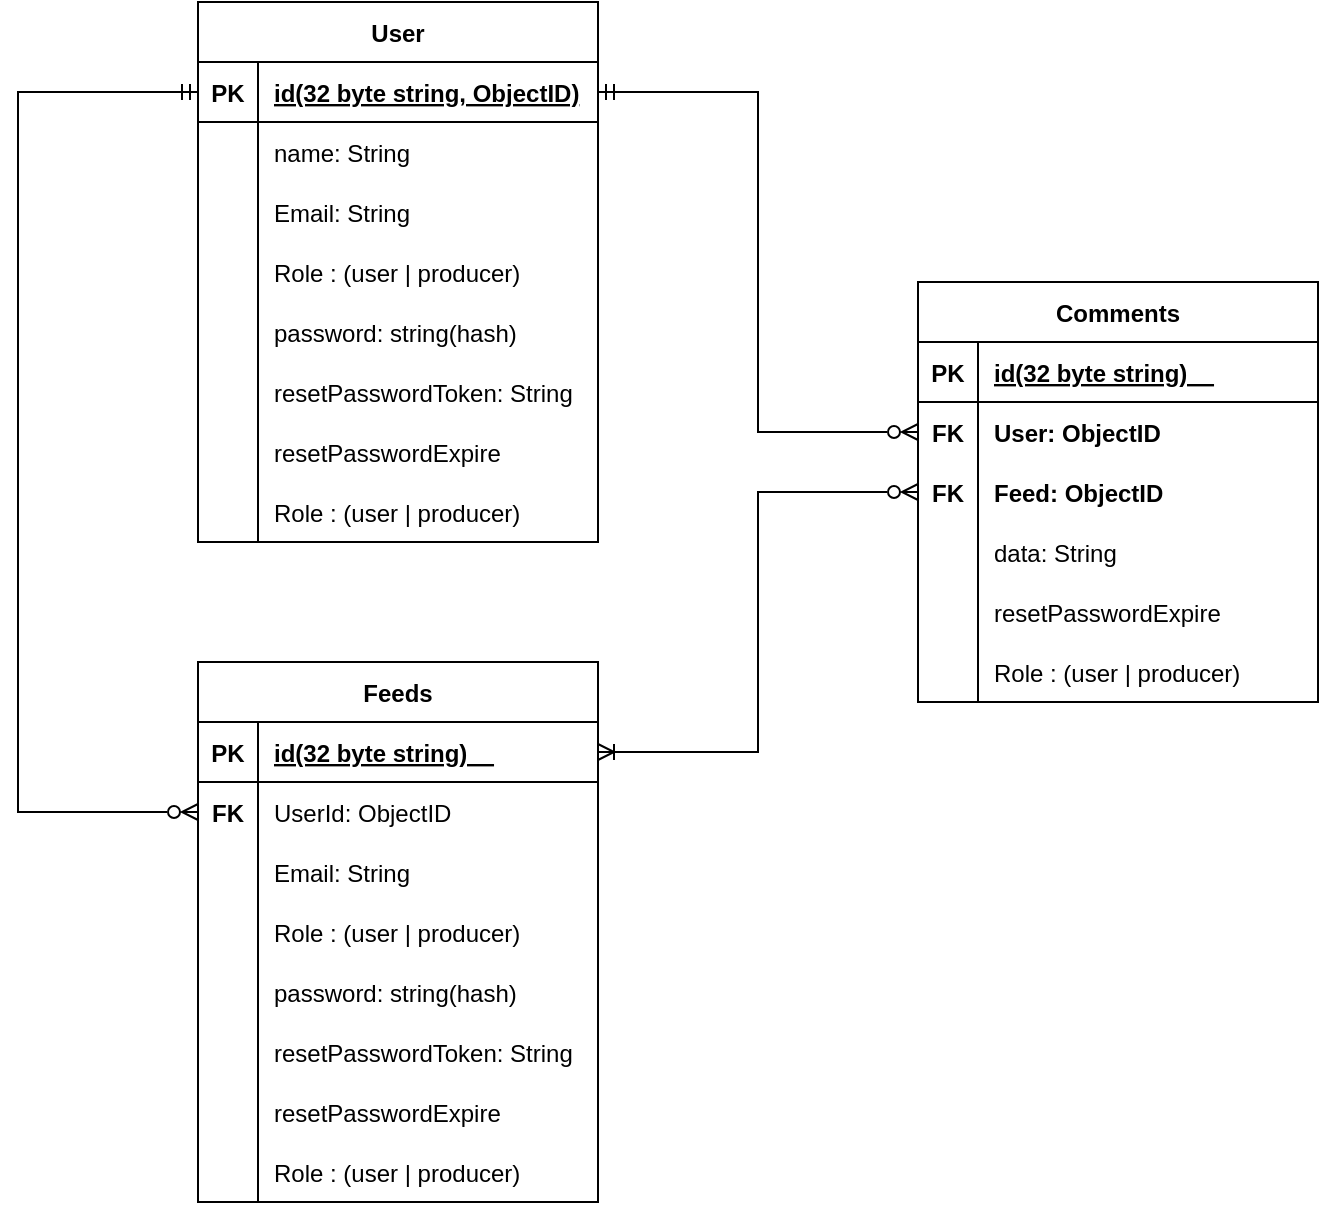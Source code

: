 <mxfile version="20.6.2" type="device"><diagram id="DR4GYUND_s31F5Vb2n6t" name="Page-1"><mxGraphModel dx="1406" dy="866" grid="1" gridSize="10" guides="1" tooltips="1" connect="1" arrows="1" fold="1" page="1" pageScale="1" pageWidth="850" pageHeight="1100" math="0" shadow="0"><root><mxCell id="0"/><mxCell id="1" parent="0"/><mxCell id="K4fwANDvN_yAcbvZe2t2-1" value="User" style="shape=table;startSize=30;container=1;collapsible=1;childLayout=tableLayout;fixedRows=1;rowLines=0;fontStyle=1;align=center;resizeLast=1;" parent="1" vertex="1"><mxGeometry x="140" y="190" width="200" height="270" as="geometry"/></mxCell><mxCell id="K4fwANDvN_yAcbvZe2t2-2" value="" style="shape=tableRow;horizontal=0;startSize=0;swimlaneHead=0;swimlaneBody=0;fillColor=none;collapsible=0;dropTarget=0;points=[[0,0.5],[1,0.5]];portConstraint=eastwest;top=0;left=0;right=0;bottom=1;" parent="K4fwANDvN_yAcbvZe2t2-1" vertex="1"><mxGeometry y="30" width="200" height="30" as="geometry"/></mxCell><mxCell id="K4fwANDvN_yAcbvZe2t2-3" value="PK" style="shape=partialRectangle;connectable=0;fillColor=none;top=0;left=0;bottom=0;right=0;fontStyle=1;overflow=hidden;" parent="K4fwANDvN_yAcbvZe2t2-2" vertex="1"><mxGeometry width="30" height="30" as="geometry"><mxRectangle width="30" height="30" as="alternateBounds"/></mxGeometry></mxCell><mxCell id="K4fwANDvN_yAcbvZe2t2-4" value="id(32 byte string, ObjectID)" style="shape=partialRectangle;connectable=0;fillColor=none;top=0;left=0;bottom=0;right=0;align=left;spacingLeft=6;fontStyle=5;overflow=hidden;" parent="K4fwANDvN_yAcbvZe2t2-2" vertex="1"><mxGeometry x="30" width="170" height="30" as="geometry"><mxRectangle width="170" height="30" as="alternateBounds"/></mxGeometry></mxCell><mxCell id="K4fwANDvN_yAcbvZe2t2-5" value="" style="shape=tableRow;horizontal=0;startSize=0;swimlaneHead=0;swimlaneBody=0;fillColor=none;collapsible=0;dropTarget=0;points=[[0,0.5],[1,0.5]];portConstraint=eastwest;top=0;left=0;right=0;bottom=0;" parent="K4fwANDvN_yAcbvZe2t2-1" vertex="1"><mxGeometry y="60" width="200" height="30" as="geometry"/></mxCell><mxCell id="K4fwANDvN_yAcbvZe2t2-6" value="" style="shape=partialRectangle;connectable=0;fillColor=none;top=0;left=0;bottom=0;right=0;editable=1;overflow=hidden;" parent="K4fwANDvN_yAcbvZe2t2-5" vertex="1"><mxGeometry width="30" height="30" as="geometry"><mxRectangle width="30" height="30" as="alternateBounds"/></mxGeometry></mxCell><mxCell id="K4fwANDvN_yAcbvZe2t2-7" value="name: String " style="shape=partialRectangle;connectable=0;fillColor=none;top=0;left=0;bottom=0;right=0;align=left;spacingLeft=6;overflow=hidden;" parent="K4fwANDvN_yAcbvZe2t2-5" vertex="1"><mxGeometry x="30" width="170" height="30" as="geometry"><mxRectangle width="170" height="30" as="alternateBounds"/></mxGeometry></mxCell><mxCell id="K4fwANDvN_yAcbvZe2t2-8" value="" style="shape=tableRow;horizontal=0;startSize=0;swimlaneHead=0;swimlaneBody=0;fillColor=none;collapsible=0;dropTarget=0;points=[[0,0.5],[1,0.5]];portConstraint=eastwest;top=0;left=0;right=0;bottom=0;" parent="K4fwANDvN_yAcbvZe2t2-1" vertex="1"><mxGeometry y="90" width="200" height="30" as="geometry"/></mxCell><mxCell id="K4fwANDvN_yAcbvZe2t2-9" value="" style="shape=partialRectangle;connectable=0;fillColor=none;top=0;left=0;bottom=0;right=0;editable=1;overflow=hidden;" parent="K4fwANDvN_yAcbvZe2t2-8" vertex="1"><mxGeometry width="30" height="30" as="geometry"><mxRectangle width="30" height="30" as="alternateBounds"/></mxGeometry></mxCell><mxCell id="K4fwANDvN_yAcbvZe2t2-10" value="Email: String" style="shape=partialRectangle;connectable=0;fillColor=none;top=0;left=0;bottom=0;right=0;align=left;spacingLeft=6;overflow=hidden;" parent="K4fwANDvN_yAcbvZe2t2-8" vertex="1"><mxGeometry x="30" width="170" height="30" as="geometry"><mxRectangle width="170" height="30" as="alternateBounds"/></mxGeometry></mxCell><mxCell id="K4fwANDvN_yAcbvZe2t2-11" value="" style="shape=tableRow;horizontal=0;startSize=0;swimlaneHead=0;swimlaneBody=0;fillColor=none;collapsible=0;dropTarget=0;points=[[0,0.5],[1,0.5]];portConstraint=eastwest;top=0;left=0;right=0;bottom=0;" parent="K4fwANDvN_yAcbvZe2t2-1" vertex="1"><mxGeometry y="120" width="200" height="30" as="geometry"/></mxCell><mxCell id="K4fwANDvN_yAcbvZe2t2-12" value="" style="shape=partialRectangle;connectable=0;fillColor=none;top=0;left=0;bottom=0;right=0;editable=1;overflow=hidden;" parent="K4fwANDvN_yAcbvZe2t2-11" vertex="1"><mxGeometry width="30" height="30" as="geometry"><mxRectangle width="30" height="30" as="alternateBounds"/></mxGeometry></mxCell><mxCell id="K4fwANDvN_yAcbvZe2t2-13" value="Role : (user | producer)" style="shape=partialRectangle;connectable=0;fillColor=none;top=0;left=0;bottom=0;right=0;align=left;spacingLeft=6;overflow=hidden;" parent="K4fwANDvN_yAcbvZe2t2-11" vertex="1"><mxGeometry x="30" width="170" height="30" as="geometry"><mxRectangle width="170" height="30" as="alternateBounds"/></mxGeometry></mxCell><mxCell id="K4fwANDvN_yAcbvZe2t2-27" value="" style="shape=tableRow;horizontal=0;startSize=0;swimlaneHead=0;swimlaneBody=0;fillColor=none;collapsible=0;dropTarget=0;points=[[0,0.5],[1,0.5]];portConstraint=eastwest;top=0;left=0;right=0;bottom=0;" parent="K4fwANDvN_yAcbvZe2t2-1" vertex="1"><mxGeometry y="150" width="200" height="30" as="geometry"/></mxCell><mxCell id="K4fwANDvN_yAcbvZe2t2-28" value="" style="shape=partialRectangle;connectable=0;fillColor=none;top=0;left=0;bottom=0;right=0;editable=1;overflow=hidden;" parent="K4fwANDvN_yAcbvZe2t2-27" vertex="1"><mxGeometry width="30" height="30" as="geometry"><mxRectangle width="30" height="30" as="alternateBounds"/></mxGeometry></mxCell><mxCell id="K4fwANDvN_yAcbvZe2t2-29" value="password: string(hash)" style="shape=partialRectangle;connectable=0;fillColor=none;top=0;left=0;bottom=0;right=0;align=left;spacingLeft=6;overflow=hidden;" parent="K4fwANDvN_yAcbvZe2t2-27" vertex="1"><mxGeometry x="30" width="170" height="30" as="geometry"><mxRectangle width="170" height="30" as="alternateBounds"/></mxGeometry></mxCell><mxCell id="K4fwANDvN_yAcbvZe2t2-30" value="" style="shape=tableRow;horizontal=0;startSize=0;swimlaneHead=0;swimlaneBody=0;fillColor=none;collapsible=0;dropTarget=0;points=[[0,0.5],[1,0.5]];portConstraint=eastwest;top=0;left=0;right=0;bottom=0;" parent="K4fwANDvN_yAcbvZe2t2-1" vertex="1"><mxGeometry y="180" width="200" height="30" as="geometry"/></mxCell><mxCell id="K4fwANDvN_yAcbvZe2t2-31" value="" style="shape=partialRectangle;connectable=0;fillColor=none;top=0;left=0;bottom=0;right=0;editable=1;overflow=hidden;" parent="K4fwANDvN_yAcbvZe2t2-30" vertex="1"><mxGeometry width="30" height="30" as="geometry"><mxRectangle width="30" height="30" as="alternateBounds"/></mxGeometry></mxCell><mxCell id="K4fwANDvN_yAcbvZe2t2-32" value="resetPasswordToken: String" style="shape=partialRectangle;connectable=0;fillColor=none;top=0;left=0;bottom=0;right=0;align=left;spacingLeft=6;overflow=hidden;" parent="K4fwANDvN_yAcbvZe2t2-30" vertex="1"><mxGeometry x="30" width="170" height="30" as="geometry"><mxRectangle width="170" height="30" as="alternateBounds"/></mxGeometry></mxCell><mxCell id="K4fwANDvN_yAcbvZe2t2-33" value="" style="shape=tableRow;horizontal=0;startSize=0;swimlaneHead=0;swimlaneBody=0;fillColor=none;collapsible=0;dropTarget=0;points=[[0,0.5],[1,0.5]];portConstraint=eastwest;top=0;left=0;right=0;bottom=0;" parent="K4fwANDvN_yAcbvZe2t2-1" vertex="1"><mxGeometry y="210" width="200" height="30" as="geometry"/></mxCell><mxCell id="K4fwANDvN_yAcbvZe2t2-34" value="" style="shape=partialRectangle;connectable=0;fillColor=none;top=0;left=0;bottom=0;right=0;editable=1;overflow=hidden;" parent="K4fwANDvN_yAcbvZe2t2-33" vertex="1"><mxGeometry width="30" height="30" as="geometry"><mxRectangle width="30" height="30" as="alternateBounds"/></mxGeometry></mxCell><mxCell id="K4fwANDvN_yAcbvZe2t2-35" value="resetPasswordExpire" style="shape=partialRectangle;connectable=0;fillColor=none;top=0;left=0;bottom=0;right=0;align=left;spacingLeft=6;overflow=hidden;fontColor=#000000;" parent="K4fwANDvN_yAcbvZe2t2-33" vertex="1"><mxGeometry x="30" width="170" height="30" as="geometry"><mxRectangle width="170" height="30" as="alternateBounds"/></mxGeometry></mxCell><mxCell id="K4fwANDvN_yAcbvZe2t2-36" value="" style="shape=tableRow;horizontal=0;startSize=0;swimlaneHead=0;swimlaneBody=0;fillColor=none;collapsible=0;dropTarget=0;points=[[0,0.5],[1,0.5]];portConstraint=eastwest;top=0;left=0;right=0;bottom=0;" parent="K4fwANDvN_yAcbvZe2t2-1" vertex="1"><mxGeometry y="240" width="200" height="30" as="geometry"/></mxCell><mxCell id="K4fwANDvN_yAcbvZe2t2-37" value="" style="shape=partialRectangle;connectable=0;fillColor=none;top=0;left=0;bottom=0;right=0;editable=1;overflow=hidden;" parent="K4fwANDvN_yAcbvZe2t2-36" vertex="1"><mxGeometry width="30" height="30" as="geometry"><mxRectangle width="30" height="30" as="alternateBounds"/></mxGeometry></mxCell><mxCell id="K4fwANDvN_yAcbvZe2t2-38" value="Role : (user | producer)" style="shape=partialRectangle;connectable=0;fillColor=none;top=0;left=0;bottom=0;right=0;align=left;spacingLeft=6;overflow=hidden;" parent="K4fwANDvN_yAcbvZe2t2-36" vertex="1"><mxGeometry x="30" width="170" height="30" as="geometry"><mxRectangle width="170" height="30" as="alternateBounds"/></mxGeometry></mxCell><mxCell id="K4fwANDvN_yAcbvZe2t2-39" value="Comments" style="shape=table;startSize=30;container=1;collapsible=1;childLayout=tableLayout;fixedRows=1;rowLines=0;fontStyle=1;align=center;resizeLast=1;" parent="1" vertex="1"><mxGeometry x="500" y="330" width="200" height="210" as="geometry"/></mxCell><mxCell id="K4fwANDvN_yAcbvZe2t2-40" value="" style="shape=tableRow;horizontal=0;startSize=0;swimlaneHead=0;swimlaneBody=0;fillColor=none;collapsible=0;dropTarget=0;points=[[0,0.5],[1,0.5]];portConstraint=eastwest;top=0;left=0;right=0;bottom=1;" parent="K4fwANDvN_yAcbvZe2t2-39" vertex="1"><mxGeometry y="30" width="200" height="30" as="geometry"/></mxCell><mxCell id="K4fwANDvN_yAcbvZe2t2-41" value="PK" style="shape=partialRectangle;connectable=0;fillColor=none;top=0;left=0;bottom=0;right=0;fontStyle=1;overflow=hidden;" parent="K4fwANDvN_yAcbvZe2t2-40" vertex="1"><mxGeometry width="30" height="30" as="geometry"><mxRectangle width="30" height="30" as="alternateBounds"/></mxGeometry></mxCell><mxCell id="K4fwANDvN_yAcbvZe2t2-42" value="id(32 byte string)    " style="shape=partialRectangle;connectable=0;fillColor=none;top=0;left=0;bottom=0;right=0;align=left;spacingLeft=6;fontStyle=5;overflow=hidden;" parent="K4fwANDvN_yAcbvZe2t2-40" vertex="1"><mxGeometry x="30" width="170" height="30" as="geometry"><mxRectangle width="170" height="30" as="alternateBounds"/></mxGeometry></mxCell><mxCell id="K4fwANDvN_yAcbvZe2t2-46" value="" style="shape=tableRow;horizontal=0;startSize=0;swimlaneHead=0;swimlaneBody=0;fillColor=none;collapsible=0;dropTarget=0;points=[[0,0.5],[1,0.5]];portConstraint=eastwest;top=0;left=0;right=0;bottom=0;" parent="K4fwANDvN_yAcbvZe2t2-39" vertex="1"><mxGeometry y="60" width="200" height="30" as="geometry"/></mxCell><mxCell id="K4fwANDvN_yAcbvZe2t2-47" value="FK" style="shape=partialRectangle;connectable=0;fillColor=none;top=0;left=0;bottom=0;right=0;editable=1;overflow=hidden;fontStyle=1" parent="K4fwANDvN_yAcbvZe2t2-46" vertex="1"><mxGeometry width="30" height="30" as="geometry"><mxRectangle width="30" height="30" as="alternateBounds"/></mxGeometry></mxCell><mxCell id="K4fwANDvN_yAcbvZe2t2-48" value="User: ObjectID" style="shape=partialRectangle;connectable=0;fillColor=none;top=0;left=0;bottom=0;right=0;align=left;spacingLeft=6;overflow=hidden;fontStyle=1" parent="K4fwANDvN_yAcbvZe2t2-46" vertex="1"><mxGeometry x="30" width="170" height="30" as="geometry"><mxRectangle width="170" height="30" as="alternateBounds"/></mxGeometry></mxCell><mxCell id="K4fwANDvN_yAcbvZe2t2-43" value="" style="shape=tableRow;horizontal=0;startSize=0;swimlaneHead=0;swimlaneBody=0;fillColor=none;collapsible=0;dropTarget=0;points=[[0,0.5],[1,0.5]];portConstraint=eastwest;top=0;left=0;right=0;bottom=0;" parent="K4fwANDvN_yAcbvZe2t2-39" vertex="1"><mxGeometry y="90" width="200" height="30" as="geometry"/></mxCell><mxCell id="K4fwANDvN_yAcbvZe2t2-44" value="FK" style="shape=partialRectangle;connectable=0;fillColor=none;top=0;left=0;bottom=0;right=0;editable=1;overflow=hidden;fontStyle=1" parent="K4fwANDvN_yAcbvZe2t2-43" vertex="1"><mxGeometry width="30" height="30" as="geometry"><mxRectangle width="30" height="30" as="alternateBounds"/></mxGeometry></mxCell><mxCell id="K4fwANDvN_yAcbvZe2t2-45" value="Feed: ObjectID" style="shape=partialRectangle;connectable=0;fillColor=none;top=0;left=0;bottom=0;right=0;align=left;spacingLeft=6;overflow=hidden;fontStyle=1" parent="K4fwANDvN_yAcbvZe2t2-43" vertex="1"><mxGeometry x="30" width="170" height="30" as="geometry"><mxRectangle width="170" height="30" as="alternateBounds"/></mxGeometry></mxCell><mxCell id="K4fwANDvN_yAcbvZe2t2-55" value="" style="shape=tableRow;horizontal=0;startSize=0;swimlaneHead=0;swimlaneBody=0;fillColor=none;collapsible=0;dropTarget=0;points=[[0,0.5],[1,0.5]];portConstraint=eastwest;top=0;left=0;right=0;bottom=0;" parent="K4fwANDvN_yAcbvZe2t2-39" vertex="1"><mxGeometry y="120" width="200" height="30" as="geometry"/></mxCell><mxCell id="K4fwANDvN_yAcbvZe2t2-56" value="" style="shape=partialRectangle;connectable=0;fillColor=none;top=0;left=0;bottom=0;right=0;editable=1;overflow=hidden;" parent="K4fwANDvN_yAcbvZe2t2-55" vertex="1"><mxGeometry width="30" height="30" as="geometry"><mxRectangle width="30" height="30" as="alternateBounds"/></mxGeometry></mxCell><mxCell id="K4fwANDvN_yAcbvZe2t2-57" value="data: String" style="shape=partialRectangle;connectable=0;fillColor=none;top=0;left=0;bottom=0;right=0;align=left;spacingLeft=6;overflow=hidden;" parent="K4fwANDvN_yAcbvZe2t2-55" vertex="1"><mxGeometry x="30" width="170" height="30" as="geometry"><mxRectangle width="170" height="30" as="alternateBounds"/></mxGeometry></mxCell><mxCell id="K4fwANDvN_yAcbvZe2t2-58" value="" style="shape=tableRow;horizontal=0;startSize=0;swimlaneHead=0;swimlaneBody=0;fillColor=none;collapsible=0;dropTarget=0;points=[[0,0.5],[1,0.5]];portConstraint=eastwest;top=0;left=0;right=0;bottom=0;" parent="K4fwANDvN_yAcbvZe2t2-39" vertex="1"><mxGeometry y="150" width="200" height="30" as="geometry"/></mxCell><mxCell id="K4fwANDvN_yAcbvZe2t2-59" value="" style="shape=partialRectangle;connectable=0;fillColor=none;top=0;left=0;bottom=0;right=0;editable=1;overflow=hidden;" parent="K4fwANDvN_yAcbvZe2t2-58" vertex="1"><mxGeometry width="30" height="30" as="geometry"><mxRectangle width="30" height="30" as="alternateBounds"/></mxGeometry></mxCell><mxCell id="K4fwANDvN_yAcbvZe2t2-60" value="resetPasswordExpire" style="shape=partialRectangle;connectable=0;fillColor=none;top=0;left=0;bottom=0;right=0;align=left;spacingLeft=6;overflow=hidden;fontColor=#000000;" parent="K4fwANDvN_yAcbvZe2t2-58" vertex="1"><mxGeometry x="30" width="170" height="30" as="geometry"><mxRectangle width="170" height="30" as="alternateBounds"/></mxGeometry></mxCell><mxCell id="K4fwANDvN_yAcbvZe2t2-61" value="" style="shape=tableRow;horizontal=0;startSize=0;swimlaneHead=0;swimlaneBody=0;fillColor=none;collapsible=0;dropTarget=0;points=[[0,0.5],[1,0.5]];portConstraint=eastwest;top=0;left=0;right=0;bottom=0;" parent="K4fwANDvN_yAcbvZe2t2-39" vertex="1"><mxGeometry y="180" width="200" height="30" as="geometry"/></mxCell><mxCell id="K4fwANDvN_yAcbvZe2t2-62" value="" style="shape=partialRectangle;connectable=0;fillColor=none;top=0;left=0;bottom=0;right=0;editable=1;overflow=hidden;" parent="K4fwANDvN_yAcbvZe2t2-61" vertex="1"><mxGeometry width="30" height="30" as="geometry"><mxRectangle width="30" height="30" as="alternateBounds"/></mxGeometry></mxCell><mxCell id="K4fwANDvN_yAcbvZe2t2-63" value="Role : (user | producer)" style="shape=partialRectangle;connectable=0;fillColor=none;top=0;left=0;bottom=0;right=0;align=left;spacingLeft=6;overflow=hidden;" parent="K4fwANDvN_yAcbvZe2t2-61" vertex="1"><mxGeometry x="30" width="170" height="30" as="geometry"><mxRectangle width="170" height="30" as="alternateBounds"/></mxGeometry></mxCell><mxCell id="K4fwANDvN_yAcbvZe2t2-64" value="Feeds" style="shape=table;startSize=30;container=1;collapsible=1;childLayout=tableLayout;fixedRows=1;rowLines=0;fontStyle=1;align=center;resizeLast=1;" parent="1" vertex="1"><mxGeometry x="140" y="520" width="200" height="270" as="geometry"/></mxCell><mxCell id="K4fwANDvN_yAcbvZe2t2-65" value="" style="shape=tableRow;horizontal=0;startSize=0;swimlaneHead=0;swimlaneBody=0;fillColor=none;collapsible=0;dropTarget=0;points=[[0,0.5],[1,0.5]];portConstraint=eastwest;top=0;left=0;right=0;bottom=1;" parent="K4fwANDvN_yAcbvZe2t2-64" vertex="1"><mxGeometry y="30" width="200" height="30" as="geometry"/></mxCell><mxCell id="K4fwANDvN_yAcbvZe2t2-66" value="PK" style="shape=partialRectangle;connectable=0;fillColor=none;top=0;left=0;bottom=0;right=0;fontStyle=1;overflow=hidden;" parent="K4fwANDvN_yAcbvZe2t2-65" vertex="1"><mxGeometry width="30" height="30" as="geometry"><mxRectangle width="30" height="30" as="alternateBounds"/></mxGeometry></mxCell><mxCell id="K4fwANDvN_yAcbvZe2t2-67" value="id(32 byte string)    " style="shape=partialRectangle;connectable=0;fillColor=none;top=0;left=0;bottom=0;right=0;align=left;spacingLeft=6;fontStyle=5;overflow=hidden;" parent="K4fwANDvN_yAcbvZe2t2-65" vertex="1"><mxGeometry x="30" width="170" height="30" as="geometry"><mxRectangle width="170" height="30" as="alternateBounds"/></mxGeometry></mxCell><mxCell id="K4fwANDvN_yAcbvZe2t2-68" value="" style="shape=tableRow;horizontal=0;startSize=0;swimlaneHead=0;swimlaneBody=0;fillColor=none;collapsible=0;dropTarget=0;points=[[0,0.5],[1,0.5]];portConstraint=eastwest;top=0;left=0;right=0;bottom=0;" parent="K4fwANDvN_yAcbvZe2t2-64" vertex="1"><mxGeometry y="60" width="200" height="30" as="geometry"/></mxCell><mxCell id="K4fwANDvN_yAcbvZe2t2-69" value="FK" style="shape=partialRectangle;connectable=0;fillColor=none;top=0;left=0;bottom=0;right=0;editable=1;overflow=hidden;fontStyle=1" parent="K4fwANDvN_yAcbvZe2t2-68" vertex="1"><mxGeometry width="30" height="30" as="geometry"><mxRectangle width="30" height="30" as="alternateBounds"/></mxGeometry></mxCell><mxCell id="K4fwANDvN_yAcbvZe2t2-70" value="UserId: ObjectID" style="shape=partialRectangle;connectable=0;fillColor=none;top=0;left=0;bottom=0;right=0;align=left;spacingLeft=6;overflow=hidden;" parent="K4fwANDvN_yAcbvZe2t2-68" vertex="1"><mxGeometry x="30" width="170" height="30" as="geometry"><mxRectangle width="170" height="30" as="alternateBounds"/></mxGeometry></mxCell><mxCell id="K4fwANDvN_yAcbvZe2t2-71" value="" style="shape=tableRow;horizontal=0;startSize=0;swimlaneHead=0;swimlaneBody=0;fillColor=none;collapsible=0;dropTarget=0;points=[[0,0.5],[1,0.5]];portConstraint=eastwest;top=0;left=0;right=0;bottom=0;" parent="K4fwANDvN_yAcbvZe2t2-64" vertex="1"><mxGeometry y="90" width="200" height="30" as="geometry"/></mxCell><mxCell id="K4fwANDvN_yAcbvZe2t2-72" value="" style="shape=partialRectangle;connectable=0;fillColor=none;top=0;left=0;bottom=0;right=0;editable=1;overflow=hidden;" parent="K4fwANDvN_yAcbvZe2t2-71" vertex="1"><mxGeometry width="30" height="30" as="geometry"><mxRectangle width="30" height="30" as="alternateBounds"/></mxGeometry></mxCell><mxCell id="K4fwANDvN_yAcbvZe2t2-73" value="Email: String" style="shape=partialRectangle;connectable=0;fillColor=none;top=0;left=0;bottom=0;right=0;align=left;spacingLeft=6;overflow=hidden;" parent="K4fwANDvN_yAcbvZe2t2-71" vertex="1"><mxGeometry x="30" width="170" height="30" as="geometry"><mxRectangle width="170" height="30" as="alternateBounds"/></mxGeometry></mxCell><mxCell id="K4fwANDvN_yAcbvZe2t2-74" value="" style="shape=tableRow;horizontal=0;startSize=0;swimlaneHead=0;swimlaneBody=0;fillColor=none;collapsible=0;dropTarget=0;points=[[0,0.5],[1,0.5]];portConstraint=eastwest;top=0;left=0;right=0;bottom=0;" parent="K4fwANDvN_yAcbvZe2t2-64" vertex="1"><mxGeometry y="120" width="200" height="30" as="geometry"/></mxCell><mxCell id="K4fwANDvN_yAcbvZe2t2-75" value="" style="shape=partialRectangle;connectable=0;fillColor=none;top=0;left=0;bottom=0;right=0;editable=1;overflow=hidden;" parent="K4fwANDvN_yAcbvZe2t2-74" vertex="1"><mxGeometry width="30" height="30" as="geometry"><mxRectangle width="30" height="30" as="alternateBounds"/></mxGeometry></mxCell><mxCell id="K4fwANDvN_yAcbvZe2t2-76" value="Role : (user | producer)" style="shape=partialRectangle;connectable=0;fillColor=none;top=0;left=0;bottom=0;right=0;align=left;spacingLeft=6;overflow=hidden;" parent="K4fwANDvN_yAcbvZe2t2-74" vertex="1"><mxGeometry x="30" width="170" height="30" as="geometry"><mxRectangle width="170" height="30" as="alternateBounds"/></mxGeometry></mxCell><mxCell id="K4fwANDvN_yAcbvZe2t2-77" value="" style="shape=tableRow;horizontal=0;startSize=0;swimlaneHead=0;swimlaneBody=0;fillColor=none;collapsible=0;dropTarget=0;points=[[0,0.5],[1,0.5]];portConstraint=eastwest;top=0;left=0;right=0;bottom=0;" parent="K4fwANDvN_yAcbvZe2t2-64" vertex="1"><mxGeometry y="150" width="200" height="30" as="geometry"/></mxCell><mxCell id="K4fwANDvN_yAcbvZe2t2-78" value="" style="shape=partialRectangle;connectable=0;fillColor=none;top=0;left=0;bottom=0;right=0;editable=1;overflow=hidden;" parent="K4fwANDvN_yAcbvZe2t2-77" vertex="1"><mxGeometry width="30" height="30" as="geometry"><mxRectangle width="30" height="30" as="alternateBounds"/></mxGeometry></mxCell><mxCell id="K4fwANDvN_yAcbvZe2t2-79" value="password: string(hash)" style="shape=partialRectangle;connectable=0;fillColor=none;top=0;left=0;bottom=0;right=0;align=left;spacingLeft=6;overflow=hidden;" parent="K4fwANDvN_yAcbvZe2t2-77" vertex="1"><mxGeometry x="30" width="170" height="30" as="geometry"><mxRectangle width="170" height="30" as="alternateBounds"/></mxGeometry></mxCell><mxCell id="K4fwANDvN_yAcbvZe2t2-80" value="" style="shape=tableRow;horizontal=0;startSize=0;swimlaneHead=0;swimlaneBody=0;fillColor=none;collapsible=0;dropTarget=0;points=[[0,0.5],[1,0.5]];portConstraint=eastwest;top=0;left=0;right=0;bottom=0;" parent="K4fwANDvN_yAcbvZe2t2-64" vertex="1"><mxGeometry y="180" width="200" height="30" as="geometry"/></mxCell><mxCell id="K4fwANDvN_yAcbvZe2t2-81" value="" style="shape=partialRectangle;connectable=0;fillColor=none;top=0;left=0;bottom=0;right=0;editable=1;overflow=hidden;" parent="K4fwANDvN_yAcbvZe2t2-80" vertex="1"><mxGeometry width="30" height="30" as="geometry"><mxRectangle width="30" height="30" as="alternateBounds"/></mxGeometry></mxCell><mxCell id="K4fwANDvN_yAcbvZe2t2-82" value="resetPasswordToken: String" style="shape=partialRectangle;connectable=0;fillColor=none;top=0;left=0;bottom=0;right=0;align=left;spacingLeft=6;overflow=hidden;" parent="K4fwANDvN_yAcbvZe2t2-80" vertex="1"><mxGeometry x="30" width="170" height="30" as="geometry"><mxRectangle width="170" height="30" as="alternateBounds"/></mxGeometry></mxCell><mxCell id="K4fwANDvN_yAcbvZe2t2-83" value="" style="shape=tableRow;horizontal=0;startSize=0;swimlaneHead=0;swimlaneBody=0;fillColor=none;collapsible=0;dropTarget=0;points=[[0,0.5],[1,0.5]];portConstraint=eastwest;top=0;left=0;right=0;bottom=0;" parent="K4fwANDvN_yAcbvZe2t2-64" vertex="1"><mxGeometry y="210" width="200" height="30" as="geometry"/></mxCell><mxCell id="K4fwANDvN_yAcbvZe2t2-84" value="" style="shape=partialRectangle;connectable=0;fillColor=none;top=0;left=0;bottom=0;right=0;editable=1;overflow=hidden;" parent="K4fwANDvN_yAcbvZe2t2-83" vertex="1"><mxGeometry width="30" height="30" as="geometry"><mxRectangle width="30" height="30" as="alternateBounds"/></mxGeometry></mxCell><mxCell id="K4fwANDvN_yAcbvZe2t2-85" value="resetPasswordExpire" style="shape=partialRectangle;connectable=0;fillColor=none;top=0;left=0;bottom=0;right=0;align=left;spacingLeft=6;overflow=hidden;fontColor=#000000;" parent="K4fwANDvN_yAcbvZe2t2-83" vertex="1"><mxGeometry x="30" width="170" height="30" as="geometry"><mxRectangle width="170" height="30" as="alternateBounds"/></mxGeometry></mxCell><mxCell id="K4fwANDvN_yAcbvZe2t2-86" value="" style="shape=tableRow;horizontal=0;startSize=0;swimlaneHead=0;swimlaneBody=0;fillColor=none;collapsible=0;dropTarget=0;points=[[0,0.5],[1,0.5]];portConstraint=eastwest;top=0;left=0;right=0;bottom=0;" parent="K4fwANDvN_yAcbvZe2t2-64" vertex="1"><mxGeometry y="240" width="200" height="30" as="geometry"/></mxCell><mxCell id="K4fwANDvN_yAcbvZe2t2-87" value="" style="shape=partialRectangle;connectable=0;fillColor=none;top=0;left=0;bottom=0;right=0;editable=1;overflow=hidden;" parent="K4fwANDvN_yAcbvZe2t2-86" vertex="1"><mxGeometry width="30" height="30" as="geometry"><mxRectangle width="30" height="30" as="alternateBounds"/></mxGeometry></mxCell><mxCell id="K4fwANDvN_yAcbvZe2t2-88" value="Role : (user | producer)" style="shape=partialRectangle;connectable=0;fillColor=none;top=0;left=0;bottom=0;right=0;align=left;spacingLeft=6;overflow=hidden;" parent="K4fwANDvN_yAcbvZe2t2-86" vertex="1"><mxGeometry x="30" width="170" height="30" as="geometry"><mxRectangle width="170" height="30" as="alternateBounds"/></mxGeometry></mxCell><mxCell id="K4fwANDvN_yAcbvZe2t2-91" style="edgeStyle=orthogonalEdgeStyle;rounded=0;orthogonalLoop=1;jettySize=auto;html=1;exitX=0;exitY=0.5;exitDx=0;exitDy=0;entryX=0;entryY=0.5;entryDx=0;entryDy=0;fontColor=#000000;endArrow=ERzeroToMany;endFill=0;startArrow=ERmandOne;startFill=0;" parent="1" source="K4fwANDvN_yAcbvZe2t2-2" target="K4fwANDvN_yAcbvZe2t2-68" edge="1"><mxGeometry relative="1" as="geometry"><Array as="points"><mxPoint x="50" y="235"/><mxPoint x="50" y="595"/></Array></mxGeometry></mxCell><mxCell id="K4fwANDvN_yAcbvZe2t2-92" style="edgeStyle=orthogonalEdgeStyle;rounded=0;orthogonalLoop=1;jettySize=auto;html=1;exitX=1;exitY=0.5;exitDx=0;exitDy=0;entryX=0;entryY=0.5;entryDx=0;entryDy=0;fontColor=#000000;startArrow=ERoneToMany;startFill=0;endArrow=ERzeroToMany;endFill=0;" parent="1" source="K4fwANDvN_yAcbvZe2t2-65" target="K4fwANDvN_yAcbvZe2t2-43" edge="1"><mxGeometry relative="1" as="geometry"/></mxCell><mxCell id="K4fwANDvN_yAcbvZe2t2-96" style="edgeStyle=orthogonalEdgeStyle;rounded=0;orthogonalLoop=1;jettySize=auto;html=1;exitX=1;exitY=0.5;exitDx=0;exitDy=0;entryX=0;entryY=0.5;entryDx=0;entryDy=0;fontColor=#000000;startArrow=ERmandOne;startFill=0;endArrow=ERzeroToMany;endFill=0;" parent="1" source="K4fwANDvN_yAcbvZe2t2-2" target="K4fwANDvN_yAcbvZe2t2-46" edge="1"><mxGeometry relative="1" as="geometry"/></mxCell></root></mxGraphModel></diagram></mxfile>
